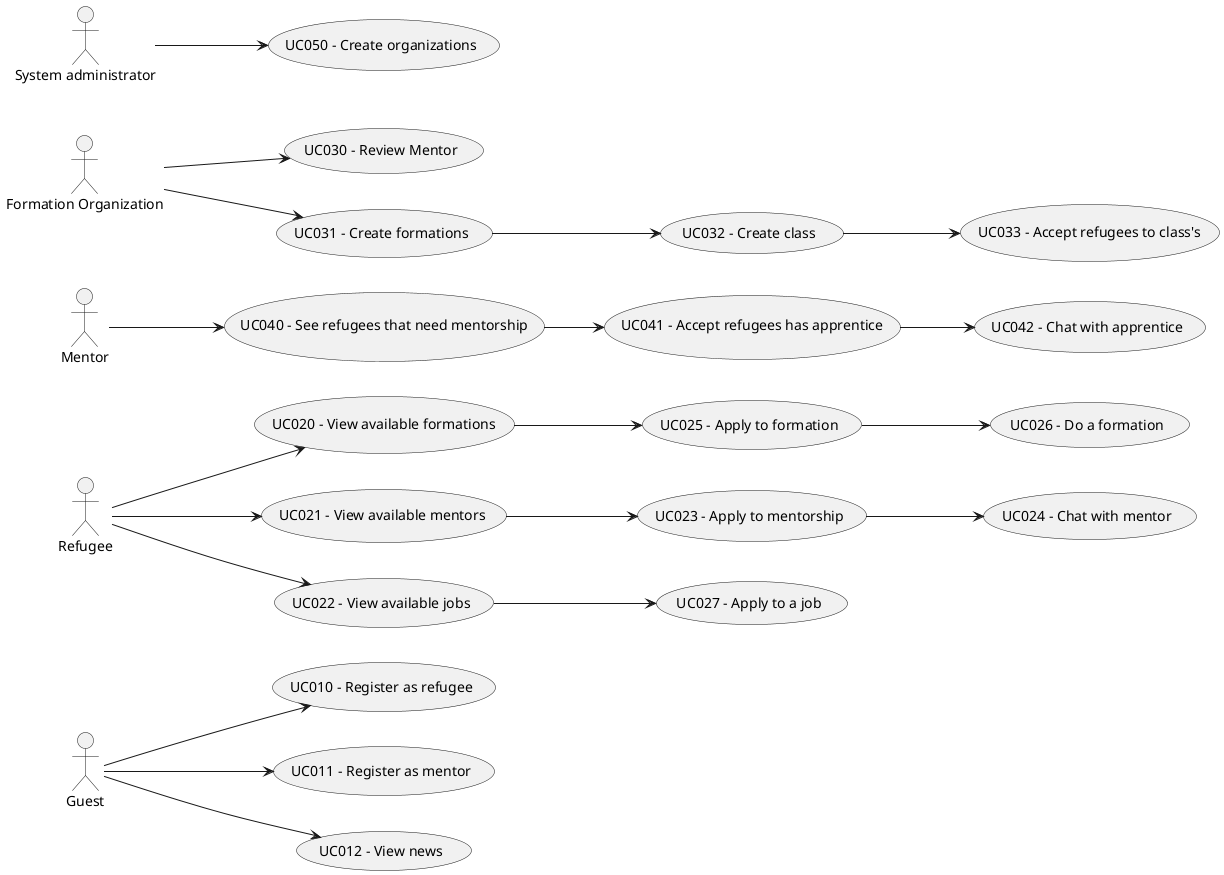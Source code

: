 @startuml

left to right direction

actor "Guest" as Guest
actor "Refugee" as Refugee
actor "Mentor" as Mentor
actor "Formation Organization" as Org
actor "System administrator" as Admin

usecase "UC010 - Register as refugee" as UC010
usecase "UC011 - Register as mentor" as UC011
usecase "UC012 - View news" as UC012


usecase "UC020 - View available formations" as UC020
usecase "UC021 - View available mentors" as UC021
usecase "UC022 - View available jobs" as UC022
usecase "UC023 - Apply to mentorship" as UC023
usecase "UC024 - Chat with mentor" as UC024
usecase "UC025 - Apply to formation" as UC025
usecase "UC026 - Do a formation" as UC026
usecase "UC027 - Apply to a job" as UC027


usecase "UC030 - Review Mentor" as UC030
usecase "UC031 - Create formations" as UC031
usecase "UC032 - Create class" as UC032
usecase "UC033 - Accept refugees to class's" as UC033

usecase "UC040 - See refugees that need mentorship" as UC040
usecase "UC041 - Accept refugees has apprentice" as UC041
usecase "UC042 - Chat with apprentice" as UC042

usecase "UC050 - Create organizations" as UC050


Guest --> UC010
Guest --> UC011
Guest --> UC012

Refugee --> UC020
Refugee --> UC021
Refugee --> UC022

Org --> UC030
Org --> UC031

Mentor --> UC040

Admin --> UC050


UC021 --> UC023
UC023 --> UC024
UC020 --> UC025
UC025 --> UC026
UC040 --> UC041
UC041 --> UC042
UC022 --> UC027
UC031 --> UC032
UC032 --> UC033




@enduml
